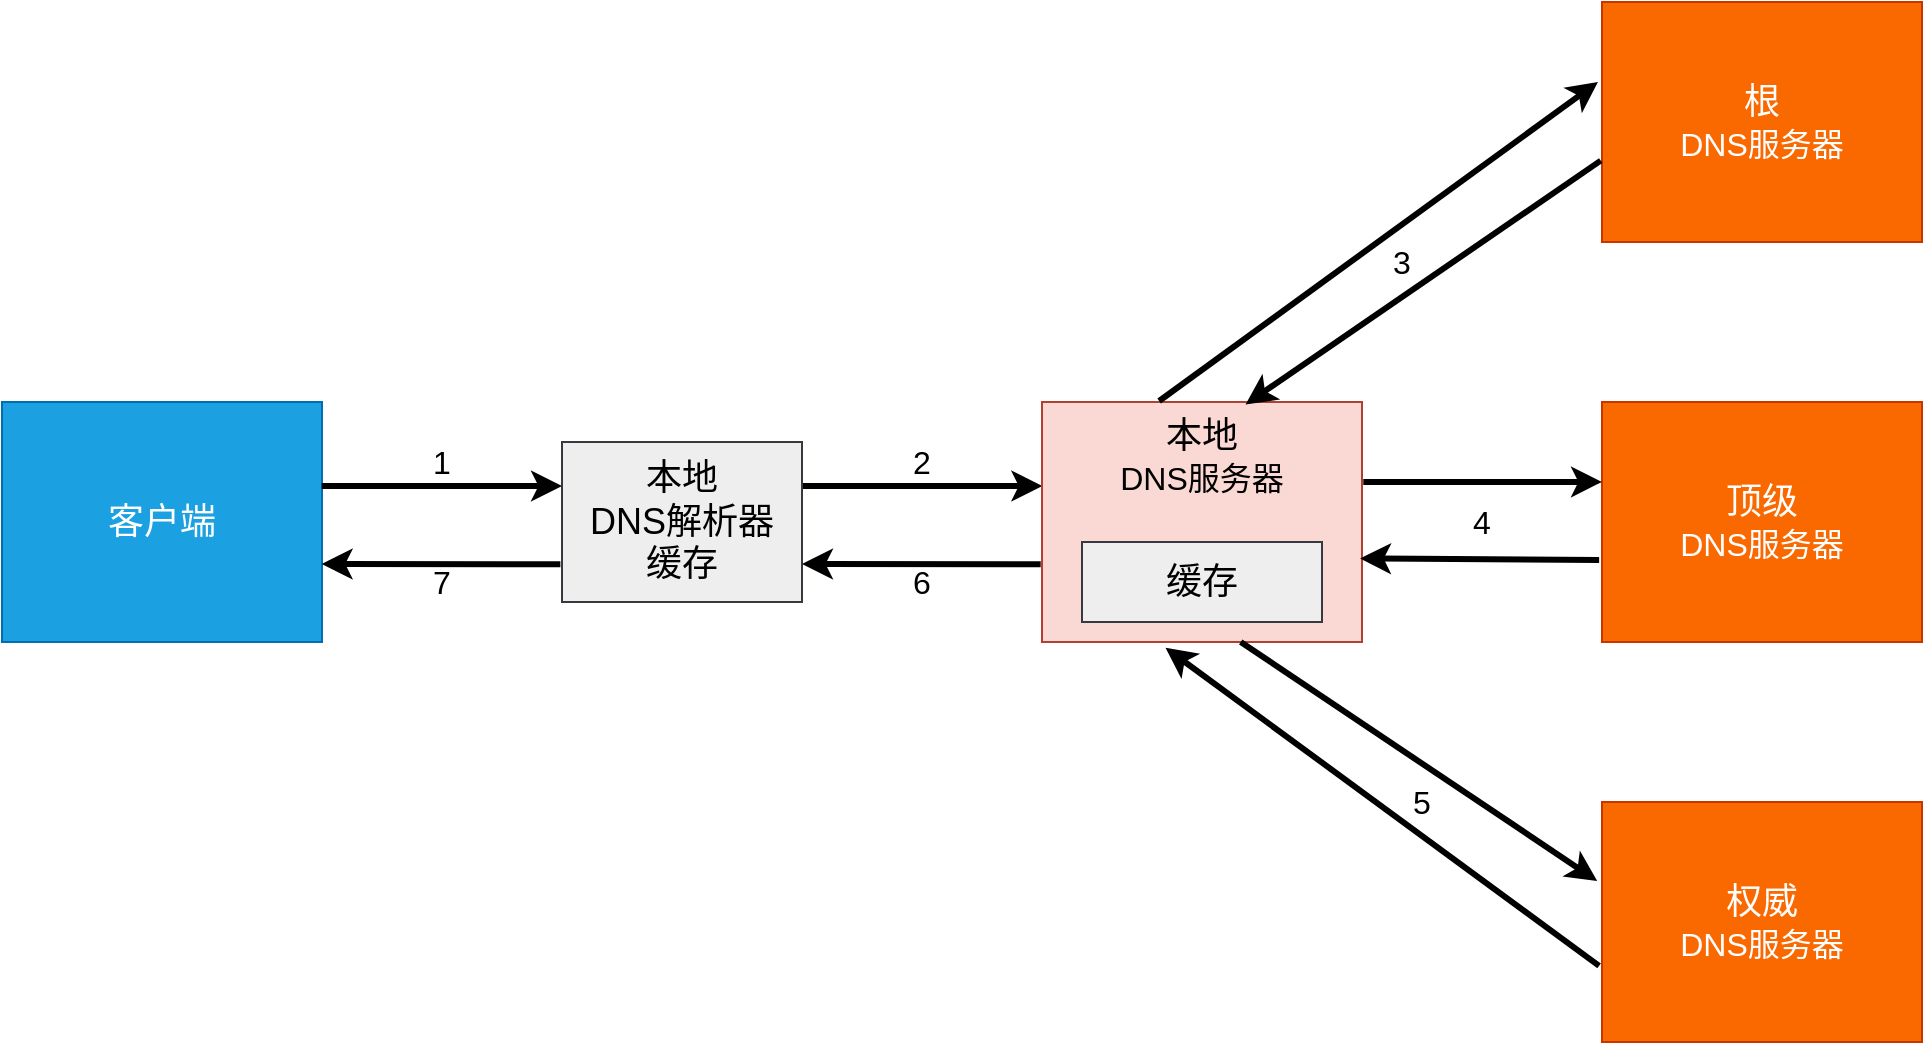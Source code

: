 <mxfile version="14.4.3" type="device"><diagram id="va4GugTlEWkDzoky9xen" name="第 1 页"><mxGraphModel dx="3666" dy="3023" grid="1" gridSize="10" guides="1" tooltips="1" connect="1" arrows="1" fold="1" page="1" pageScale="1" pageWidth="827" pageHeight="1169" math="0" shadow="0"><root><mxCell id="0"/><mxCell id="1" parent="0"/><mxCell id="AQL5xK3VGrNvrs_4-PI5-1" value="&lt;font&gt;&lt;font style=&quot;font-size: 18px&quot;&gt;客户端&lt;/font&gt;&lt;br&gt;&lt;/font&gt;" style="rounded=0;whiteSpace=wrap;html=1;fontSize=16;fillColor=#1ba1e2;strokeColor=#006EAF;fontColor=#ffffff;verticalAlign=middle;" vertex="1" parent="1"><mxGeometry x="-1800" y="-2000" width="160" height="120" as="geometry"/></mxCell><mxCell id="AQL5xK3VGrNvrs_4-PI5-2" value="" style="endArrow=classic;html=1;strokeWidth=3;entryX=0.001;entryY=0.35;entryDx=0;entryDy=0;entryPerimeter=0;" edge="1" parent="1" target="AQL5xK3VGrNvrs_4-PI5-37"><mxGeometry width="50" height="50" relative="1" as="geometry"><mxPoint x="-1400" y="-1958" as="sourcePoint"/><mxPoint x="-1100" y="-2160" as="targetPoint"/><Array as="points"/></mxGeometry></mxCell><mxCell id="AQL5xK3VGrNvrs_4-PI5-37" value="&lt;font&gt;&lt;span style=&quot;font-size: 18px&quot;&gt;本地&lt;br&gt;&lt;/span&gt;DNS服务器&lt;br&gt;&lt;/font&gt;" style="rounded=0;whiteSpace=wrap;html=1;fontSize=16;fillColor=#fad9d5;strokeColor=#ae4132;verticalAlign=top;" vertex="1" parent="1"><mxGeometry x="-1280" y="-2000" width="160" height="120" as="geometry"/></mxCell><mxCell id="AQL5xK3VGrNvrs_4-PI5-38" value="&lt;font&gt;&lt;font style=&quot;font-size: 18px&quot;&gt;本地&lt;br&gt;DNS解析器&lt;br&gt;缓存&lt;/font&gt;&lt;br&gt;&lt;/font&gt;" style="rounded=0;whiteSpace=wrap;html=1;fontSize=16;fillColor=#eeeeee;strokeColor=#36393d;" vertex="1" parent="1"><mxGeometry x="-1520" y="-1980" width="120" height="80" as="geometry"/></mxCell><mxCell id="AQL5xK3VGrNvrs_4-PI5-39" value="&lt;font&gt;&lt;span style=&quot;font-size: 18px&quot;&gt;根&lt;br&gt;&lt;/span&gt;DNS服务器&lt;br&gt;&lt;/font&gt;" style="rounded=0;whiteSpace=wrap;html=1;fontSize=16;fillColor=#fa6800;strokeColor=#C73500;fontColor=#ffffff;" vertex="1" parent="1"><mxGeometry x="-1000" y="-2200" width="160" height="120" as="geometry"/></mxCell><mxCell id="AQL5xK3VGrNvrs_4-PI5-40" value="&lt;font&gt;&lt;span style=&quot;font-size: 18px&quot;&gt;顶级&lt;br&gt;&lt;/span&gt;DNS服务器&lt;br&gt;&lt;/font&gt;" style="rounded=0;whiteSpace=wrap;html=1;fontSize=16;fillColor=#fa6800;strokeColor=#C73500;fontColor=#ffffff;" vertex="1" parent="1"><mxGeometry x="-1000" y="-2000" width="160" height="120" as="geometry"/></mxCell><mxCell id="AQL5xK3VGrNvrs_4-PI5-41" value="&lt;font&gt;&lt;span style=&quot;font-size: 18px&quot;&gt;权威&lt;br&gt;&lt;/span&gt;DNS服务器&lt;br&gt;&lt;/font&gt;" style="rounded=0;whiteSpace=wrap;html=1;fontSize=16;fillColor=#fa6800;strokeColor=#C73500;fontColor=#ffffff;" vertex="1" parent="1"><mxGeometry x="-1000" y="-1800" width="160" height="120" as="geometry"/></mxCell><mxCell id="AQL5xK3VGrNvrs_4-PI5-42" value="&lt;font&gt;&lt;span style=&quot;font-size: 18px&quot;&gt;缓存&lt;/span&gt;&lt;br&gt;&lt;/font&gt;" style="rounded=0;whiteSpace=wrap;html=1;fontSize=16;fillColor=#eeeeee;strokeColor=#36393d;" vertex="1" parent="1"><mxGeometry x="-1260" y="-1930" width="120" height="40" as="geometry"/></mxCell><mxCell id="AQL5xK3VGrNvrs_4-PI5-44" value="" style="endArrow=classic;html=1;strokeWidth=3;exitX=0.366;exitY=-0.004;exitDx=0;exitDy=0;exitPerimeter=0;" edge="1" parent="1" source="AQL5xK3VGrNvrs_4-PI5-37"><mxGeometry width="50" height="50" relative="1" as="geometry"><mxPoint x="-1150" y="-2090" as="sourcePoint"/><mxPoint x="-1002" y="-2160" as="targetPoint"/><Array as="points"/></mxGeometry></mxCell><mxCell id="AQL5xK3VGrNvrs_4-PI5-45" value="" style="endArrow=classic;html=1;strokeWidth=3;exitX=-0.004;exitY=0.661;exitDx=0;exitDy=0;exitPerimeter=0;entryX=0.636;entryY=0.01;entryDx=0;entryDy=0;entryPerimeter=0;" edge="1" parent="1" source="AQL5xK3VGrNvrs_4-PI5-39" target="AQL5xK3VGrNvrs_4-PI5-37"><mxGeometry width="50" height="50" relative="1" as="geometry"><mxPoint x="-1070" y="-1930" as="sourcePoint"/><mxPoint x="-1119" y="-2000" as="targetPoint"/><Array as="points"/></mxGeometry></mxCell><mxCell id="AQL5xK3VGrNvrs_4-PI5-46" value="&lt;font style=&quot;font-size: 16px&quot;&gt;2&lt;/font&gt;" style="text;html=1;strokeColor=none;fillColor=none;align=center;verticalAlign=middle;whiteSpace=wrap;rounded=0;" vertex="1" parent="1"><mxGeometry x="-1360" y="-1980" width="40" height="20" as="geometry"/></mxCell><mxCell id="AQL5xK3VGrNvrs_4-PI5-47" value="&lt;font style=&quot;font-size: 16px&quot;&gt;3&lt;/font&gt;" style="text;html=1;strokeColor=none;fillColor=none;align=center;verticalAlign=middle;whiteSpace=wrap;rounded=0;" vertex="1" parent="1"><mxGeometry x="-1120" y="-2080" width="40" height="20" as="geometry"/></mxCell><mxCell id="AQL5xK3VGrNvrs_4-PI5-50" value="" style="endArrow=classic;html=1;strokeWidth=3;exitX=1.004;exitY=0.333;exitDx=0;exitDy=0;entryX=0;entryY=0.333;entryDx=0;entryDy=0;entryPerimeter=0;exitPerimeter=0;" edge="1" parent="1" source="AQL5xK3VGrNvrs_4-PI5-37" target="AQL5xK3VGrNvrs_4-PI5-40"><mxGeometry width="50" height="50" relative="1" as="geometry"><mxPoint x="-1110" y="-1940" as="sourcePoint"/><mxPoint x="-992" y="-2060" as="targetPoint"/><Array as="points"/></mxGeometry></mxCell><mxCell id="AQL5xK3VGrNvrs_4-PI5-51" value="" style="endArrow=classic;html=1;strokeWidth=3;exitX=-0.009;exitY=0.658;exitDx=0;exitDy=0;entryX=0.994;entryY=0.652;entryDx=0;entryDy=0;entryPerimeter=0;exitPerimeter=0;" edge="1" parent="1" source="AQL5xK3VGrNvrs_4-PI5-40" target="AQL5xK3VGrNvrs_4-PI5-37"><mxGeometry width="50" height="50" relative="1" as="geometry"><mxPoint x="-1109.36" y="-1950.04" as="sourcePoint"/><mxPoint x="-990" y="-1950.04" as="targetPoint"/><Array as="points"/></mxGeometry></mxCell><mxCell id="AQL5xK3VGrNvrs_4-PI5-52" value="&lt;font style=&quot;font-size: 16px&quot;&gt;4&lt;/font&gt;" style="text;html=1;strokeColor=none;fillColor=none;align=center;verticalAlign=middle;whiteSpace=wrap;rounded=0;" vertex="1" parent="1"><mxGeometry x="-1080" y="-1950" width="40" height="20" as="geometry"/></mxCell><mxCell id="AQL5xK3VGrNvrs_4-PI5-54" value="" style="endArrow=classic;html=1;strokeWidth=3;exitX=0.621;exitY=1;exitDx=0;exitDy=0;entryX=-0.015;entryY=0.329;entryDx=0;entryDy=0;entryPerimeter=0;exitPerimeter=0;" edge="1" parent="1" source="AQL5xK3VGrNvrs_4-PI5-37" target="AQL5xK3VGrNvrs_4-PI5-41"><mxGeometry width="50" height="50" relative="1" as="geometry"><mxPoint x="-1140.0" y="-1830" as="sourcePoint"/><mxPoint x="-1020.64" y="-1830" as="targetPoint"/><Array as="points"/></mxGeometry></mxCell><mxCell id="AQL5xK3VGrNvrs_4-PI5-55" value="" style="endArrow=classic;html=1;strokeWidth=3;exitX=-0.009;exitY=0.683;exitDx=0;exitDy=0;exitPerimeter=0;entryX=0.386;entryY=1.024;entryDx=0;entryDy=0;entryPerimeter=0;" edge="1" parent="1" source="AQL5xK3VGrNvrs_4-PI5-41" target="AQL5xK3VGrNvrs_4-PI5-37"><mxGeometry width="50" height="50" relative="1" as="geometry"><mxPoint x="-1170.64" y="-1870" as="sourcePoint"/><mxPoint x="-1140" y="-1690" as="targetPoint"/><Array as="points"/></mxGeometry></mxCell><mxCell id="AQL5xK3VGrNvrs_4-PI5-56" value="&lt;font style=&quot;font-size: 16px&quot;&gt;5&lt;/font&gt;" style="text;html=1;strokeColor=none;fillColor=none;align=center;verticalAlign=middle;whiteSpace=wrap;rounded=0;" vertex="1" parent="1"><mxGeometry x="-1110" y="-1810" width="40" height="20" as="geometry"/></mxCell><mxCell id="AQL5xK3VGrNvrs_4-PI5-57" value="" style="endArrow=classic;html=1;strokeWidth=3;exitX=-0.004;exitY=0.676;exitDx=0;exitDy=0;exitPerimeter=0;" edge="1" parent="1" source="AQL5xK3VGrNvrs_4-PI5-37"><mxGeometry width="50" height="50" relative="1" as="geometry"><mxPoint x="-1360" y="-1753" as="sourcePoint"/><mxPoint x="-1400" y="-1919" as="targetPoint"/><Array as="points"/></mxGeometry></mxCell><mxCell id="AQL5xK3VGrNvrs_4-PI5-58" value="&lt;font style=&quot;font-size: 16px&quot;&gt;6&lt;/font&gt;" style="text;html=1;strokeColor=none;fillColor=none;align=center;verticalAlign=middle;whiteSpace=wrap;rounded=0;" vertex="1" parent="1"><mxGeometry x="-1360" y="-1920" width="40" height="20" as="geometry"/></mxCell><mxCell id="AQL5xK3VGrNvrs_4-PI5-59" value="" style="endArrow=classic;html=1;strokeWidth=3;entryX=0.001;entryY=0.35;entryDx=0;entryDy=0;entryPerimeter=0;" edge="1" parent="1"><mxGeometry width="50" height="50" relative="1" as="geometry"><mxPoint x="-1640.16" y="-1958" as="sourcePoint"/><mxPoint x="-1520.0" y="-1958" as="targetPoint"/><Array as="points"/></mxGeometry></mxCell><mxCell id="AQL5xK3VGrNvrs_4-PI5-60" value="&lt;font style=&quot;font-size: 16px&quot;&gt;1&lt;/font&gt;" style="text;html=1;strokeColor=none;fillColor=none;align=center;verticalAlign=middle;whiteSpace=wrap;rounded=0;" vertex="1" parent="1"><mxGeometry x="-1600.16" y="-1980" width="40" height="20" as="geometry"/></mxCell><mxCell id="AQL5xK3VGrNvrs_4-PI5-61" value="" style="endArrow=classic;html=1;strokeWidth=3;exitX=-0.004;exitY=0.676;exitDx=0;exitDy=0;exitPerimeter=0;" edge="1" parent="1"><mxGeometry width="50" height="50" relative="1" as="geometry"><mxPoint x="-1520.8" y="-1918.88" as="sourcePoint"/><mxPoint x="-1640.16" y="-1919" as="targetPoint"/><Array as="points"/></mxGeometry></mxCell><mxCell id="AQL5xK3VGrNvrs_4-PI5-62" value="&lt;font style=&quot;font-size: 16px&quot;&gt;7&lt;/font&gt;" style="text;html=1;strokeColor=none;fillColor=none;align=center;verticalAlign=middle;whiteSpace=wrap;rounded=0;" vertex="1" parent="1"><mxGeometry x="-1600.16" y="-1920" width="40" height="20" as="geometry"/></mxCell></root></mxGraphModel></diagram></mxfile>
